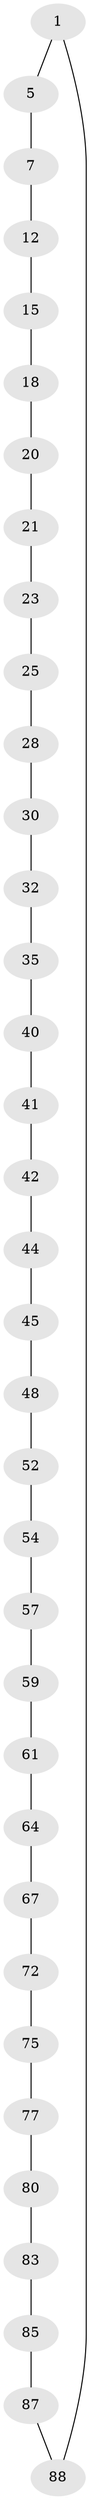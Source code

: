 // original degree distribution, {2: 1.0}
// Generated by graph-tools (version 1.1) at 2025/20/03/04/25 18:20:07]
// undirected, 35 vertices, 35 edges
graph export_dot {
graph [start="1"]
  node [color=gray90,style=filled];
  1 [super="+2+89"];
  5 [super="+6"];
  7 [super="+8"];
  12 [super="+13"];
  15 [super="+16"];
  18 [super="+19"];
  20;
  21 [super="+22"];
  23 [super="+24"];
  25 [super="+26"];
  28 [super="+29"];
  30 [super="+31"];
  32 [super="+33"];
  35 [super="+36"];
  40;
  41;
  42 [super="+43"];
  44;
  45 [super="+46"];
  48 [super="+49"];
  52 [super="+53"];
  54 [super="+55"];
  57 [super="+58"];
  59 [super="+60"];
  61 [super="+62"];
  64 [super="+65"];
  67 [super="+68"];
  72 [super="+73"];
  75 [super="+76"];
  77 [super="+78"];
  80 [super="+81"];
  83 [super="+84"];
  85 [super="+86"];
  87;
  88;
  1 -- 5;
  1 -- 88;
  5 -- 7;
  7 -- 12;
  12 -- 15;
  15 -- 18;
  18 -- 20;
  20 -- 21;
  21 -- 23;
  23 -- 25;
  25 -- 28;
  28 -- 30;
  30 -- 32;
  32 -- 35;
  35 -- 40;
  40 -- 41;
  41 -- 42;
  42 -- 44;
  44 -- 45;
  45 -- 48;
  48 -- 52;
  52 -- 54;
  54 -- 57;
  57 -- 59;
  59 -- 61;
  61 -- 64;
  64 -- 67;
  67 -- 72;
  72 -- 75;
  75 -- 77;
  77 -- 80;
  80 -- 83;
  83 -- 85;
  85 -- 87;
  87 -- 88;
}
